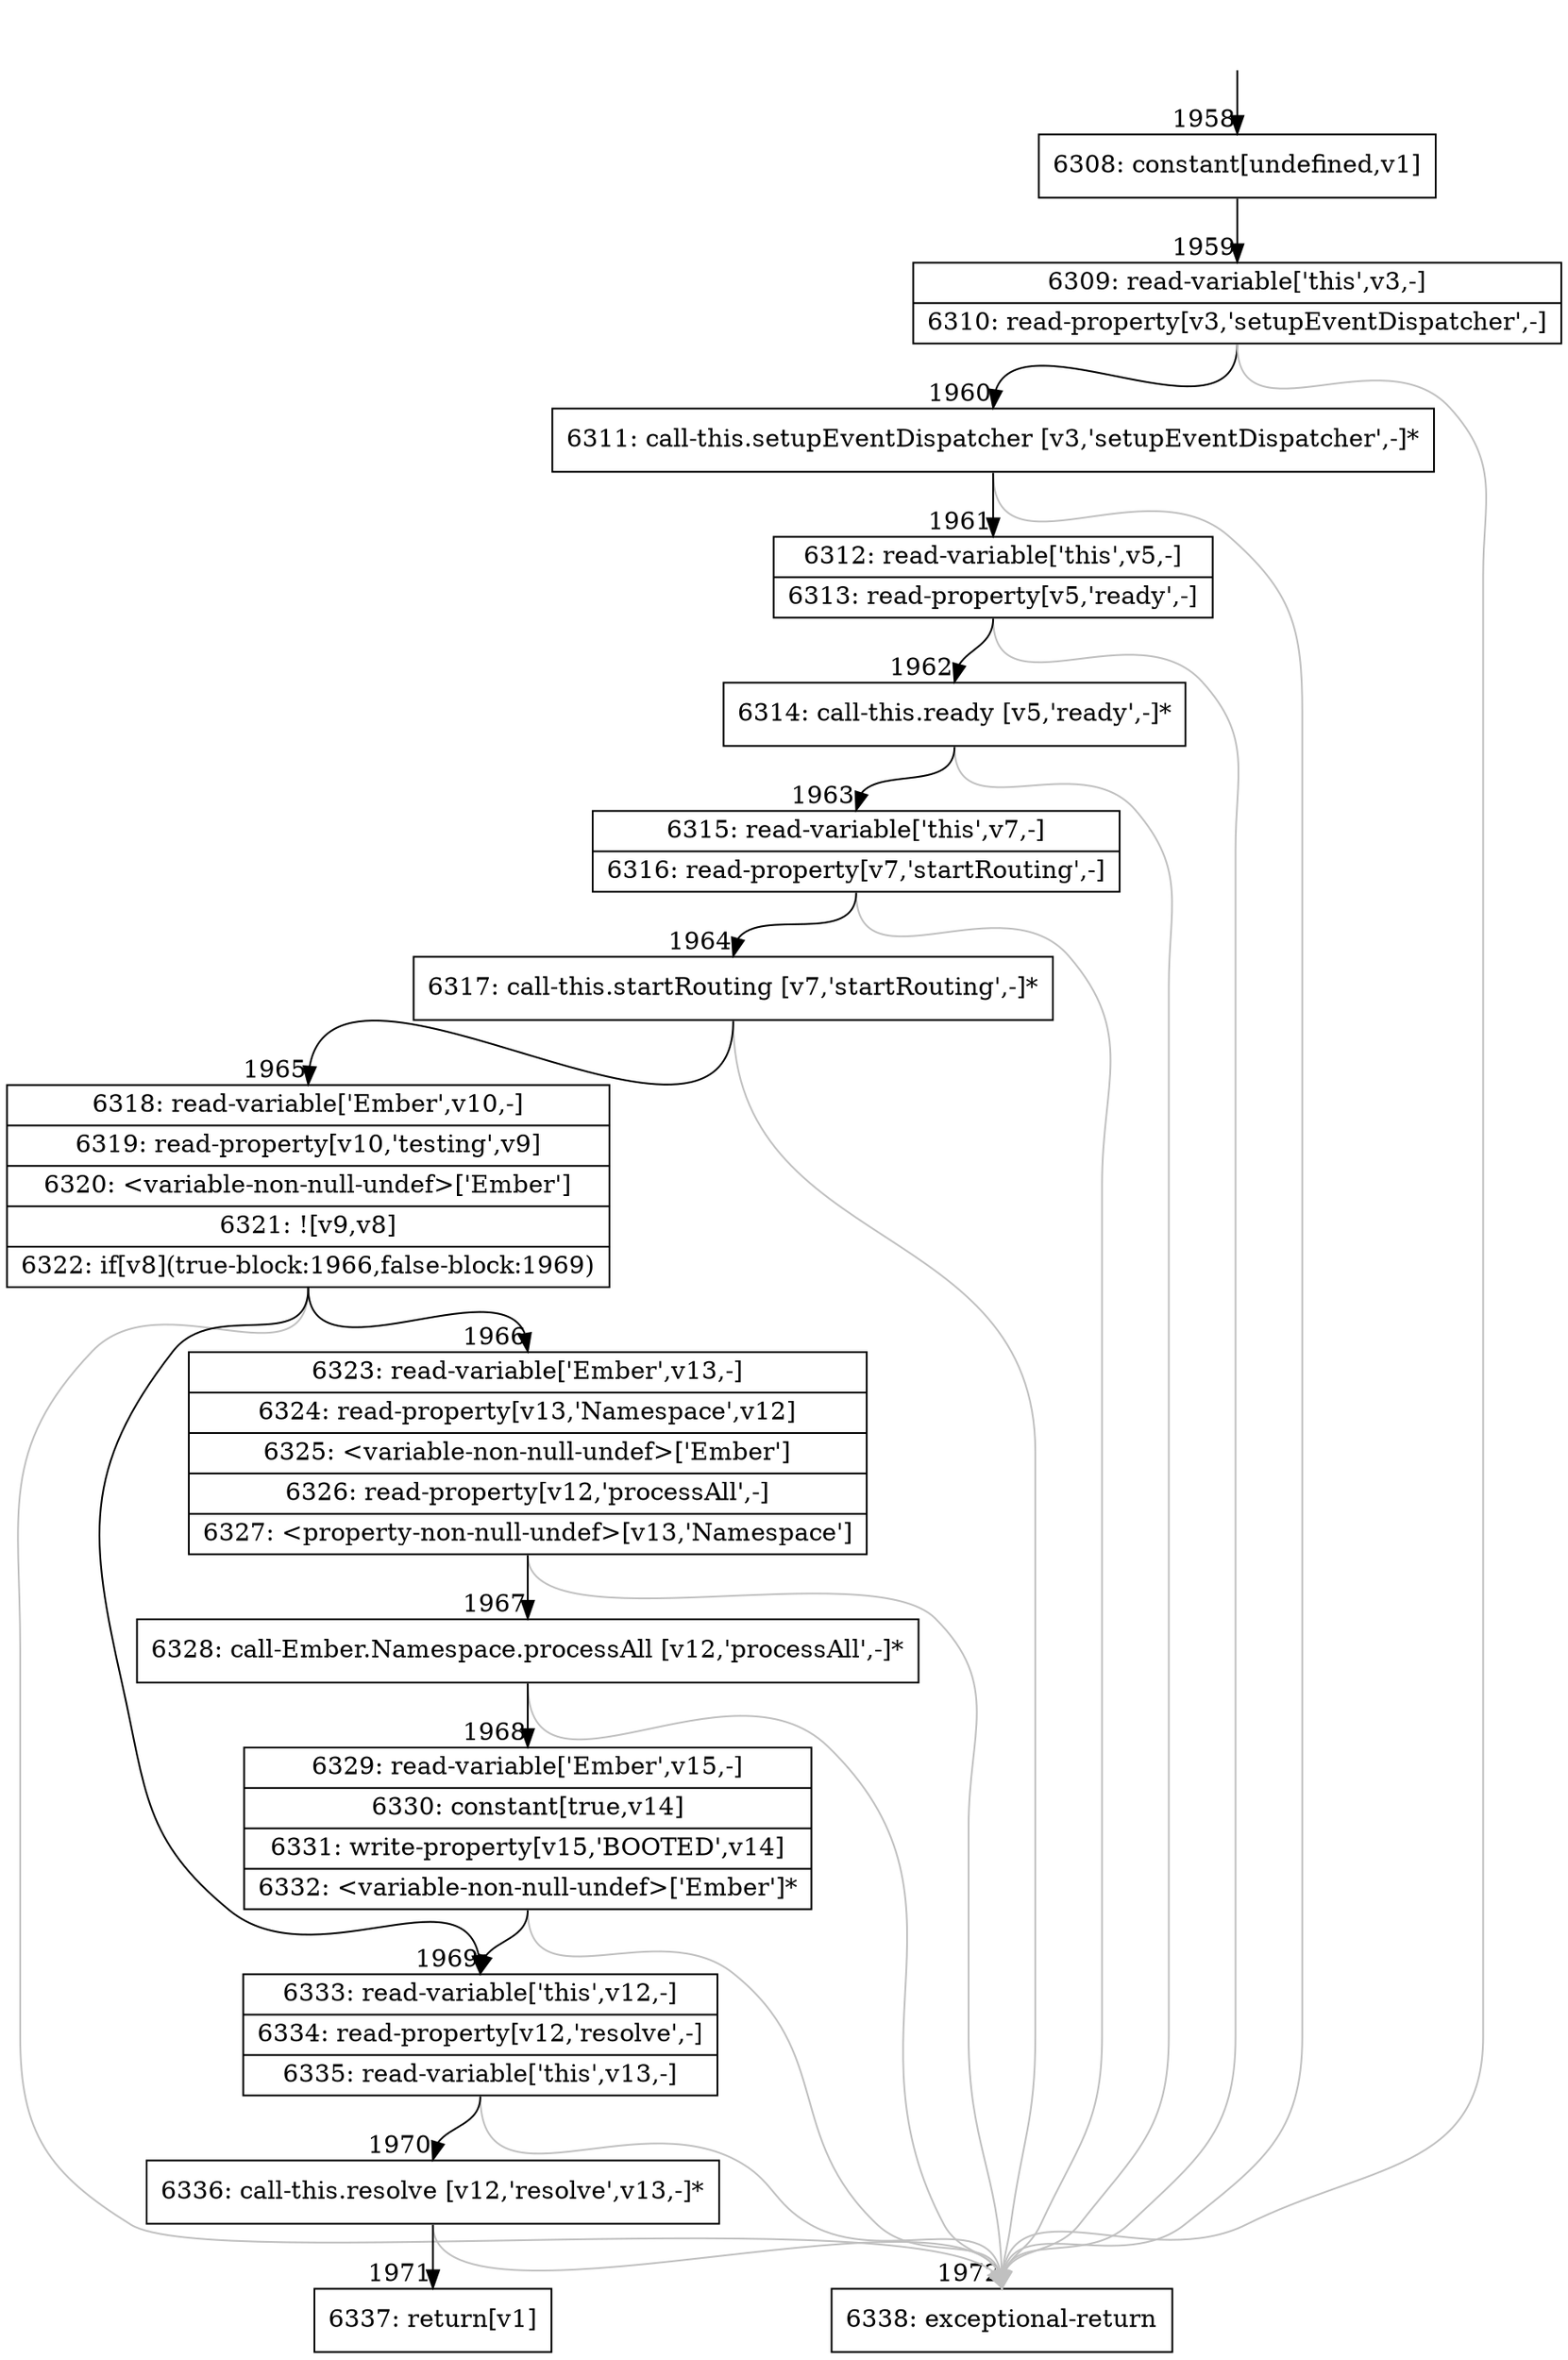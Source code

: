 digraph {
rankdir="TD"
BB_entry151[shape=none,label=""];
BB_entry151 -> BB1958 [tailport=s, headport=n, headlabel="    1958"]
BB1958 [shape=record label="{6308: constant[undefined,v1]}" ] 
BB1958 -> BB1959 [tailport=s, headport=n, headlabel="      1959"]
BB1959 [shape=record label="{6309: read-variable['this',v3,-]|6310: read-property[v3,'setupEventDispatcher',-]}" ] 
BB1959 -> BB1960 [tailport=s, headport=n, headlabel="      1960"]
BB1959 -> BB1972 [tailport=s, headport=n, color=gray, headlabel="      1972"]
BB1960 [shape=record label="{6311: call-this.setupEventDispatcher [v3,'setupEventDispatcher',-]*}" ] 
BB1960 -> BB1961 [tailport=s, headport=n, headlabel="      1961"]
BB1960 -> BB1972 [tailport=s, headport=n, color=gray]
BB1961 [shape=record label="{6312: read-variable['this',v5,-]|6313: read-property[v5,'ready',-]}" ] 
BB1961 -> BB1962 [tailport=s, headport=n, headlabel="      1962"]
BB1961 -> BB1972 [tailport=s, headport=n, color=gray]
BB1962 [shape=record label="{6314: call-this.ready [v5,'ready',-]*}" ] 
BB1962 -> BB1963 [tailport=s, headport=n, headlabel="      1963"]
BB1962 -> BB1972 [tailport=s, headport=n, color=gray]
BB1963 [shape=record label="{6315: read-variable['this',v7,-]|6316: read-property[v7,'startRouting',-]}" ] 
BB1963 -> BB1964 [tailport=s, headport=n, headlabel="      1964"]
BB1963 -> BB1972 [tailport=s, headport=n, color=gray]
BB1964 [shape=record label="{6317: call-this.startRouting [v7,'startRouting',-]*}" ] 
BB1964 -> BB1965 [tailport=s, headport=n, headlabel="      1965"]
BB1964 -> BB1972 [tailport=s, headport=n, color=gray]
BB1965 [shape=record label="{6318: read-variable['Ember',v10,-]|6319: read-property[v10,'testing',v9]|6320: \<variable-non-null-undef\>['Ember']|6321: ![v9,v8]|6322: if[v8](true-block:1966,false-block:1969)}" ] 
BB1965 -> BB1966 [tailport=s, headport=n, headlabel="      1966"]
BB1965 -> BB1969 [tailport=s, headport=n, headlabel="      1969"]
BB1965 -> BB1972 [tailport=s, headport=n, color=gray]
BB1966 [shape=record label="{6323: read-variable['Ember',v13,-]|6324: read-property[v13,'Namespace',v12]|6325: \<variable-non-null-undef\>['Ember']|6326: read-property[v12,'processAll',-]|6327: \<property-non-null-undef\>[v13,'Namespace']}" ] 
BB1966 -> BB1967 [tailport=s, headport=n, headlabel="      1967"]
BB1966 -> BB1972 [tailport=s, headport=n, color=gray]
BB1967 [shape=record label="{6328: call-Ember.Namespace.processAll [v12,'processAll',-]*}" ] 
BB1967 -> BB1968 [tailport=s, headport=n, headlabel="      1968"]
BB1967 -> BB1972 [tailport=s, headport=n, color=gray]
BB1968 [shape=record label="{6329: read-variable['Ember',v15,-]|6330: constant[true,v14]|6331: write-property[v15,'BOOTED',v14]|6332: \<variable-non-null-undef\>['Ember']*}" ] 
BB1968 -> BB1969 [tailport=s, headport=n]
BB1968 -> BB1972 [tailport=s, headport=n, color=gray]
BB1969 [shape=record label="{6333: read-variable['this',v12,-]|6334: read-property[v12,'resolve',-]|6335: read-variable['this',v13,-]}" ] 
BB1969 -> BB1970 [tailport=s, headport=n, headlabel="      1970"]
BB1969 -> BB1972 [tailport=s, headport=n, color=gray]
BB1970 [shape=record label="{6336: call-this.resolve [v12,'resolve',v13,-]*}" ] 
BB1970 -> BB1971 [tailport=s, headport=n, headlabel="      1971"]
BB1970 -> BB1972 [tailport=s, headport=n, color=gray]
BB1971 [shape=record label="{6337: return[v1]}" ] 
BB1972 [shape=record label="{6338: exceptional-return}" ] 
//#$~ 3129
}
